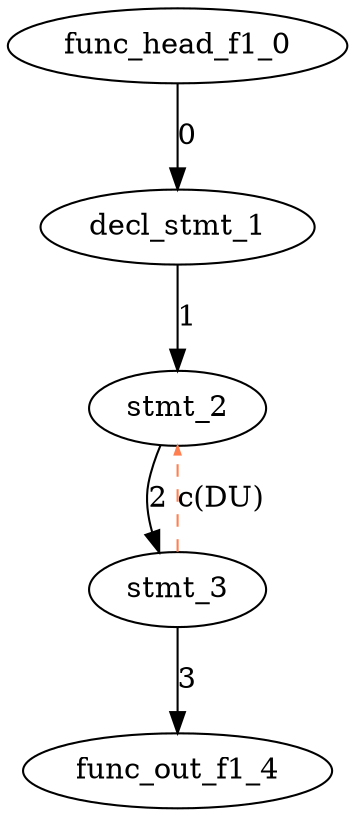 digraph G {
decl_stmt_1[label="decl_stmt_1"];
func_head_f1_0[label="func_head_f1_0"];
func_out_f1_4[label="func_out_f1_4"];
stmt_3[label="stmt_3"];
stmt_3 -> stmt_2[label="c(DU)",color=coral,style=dashed,arrowsize=0.4];
stmt_2[label="stmt_2"];
stmt_3 -> func_out_f1_4[label="3"];
stmt_2 -> stmt_3[label="2"];
decl_stmt_1 -> stmt_2[label="1"];
func_head_f1_0 -> decl_stmt_1[label="0"];
 }